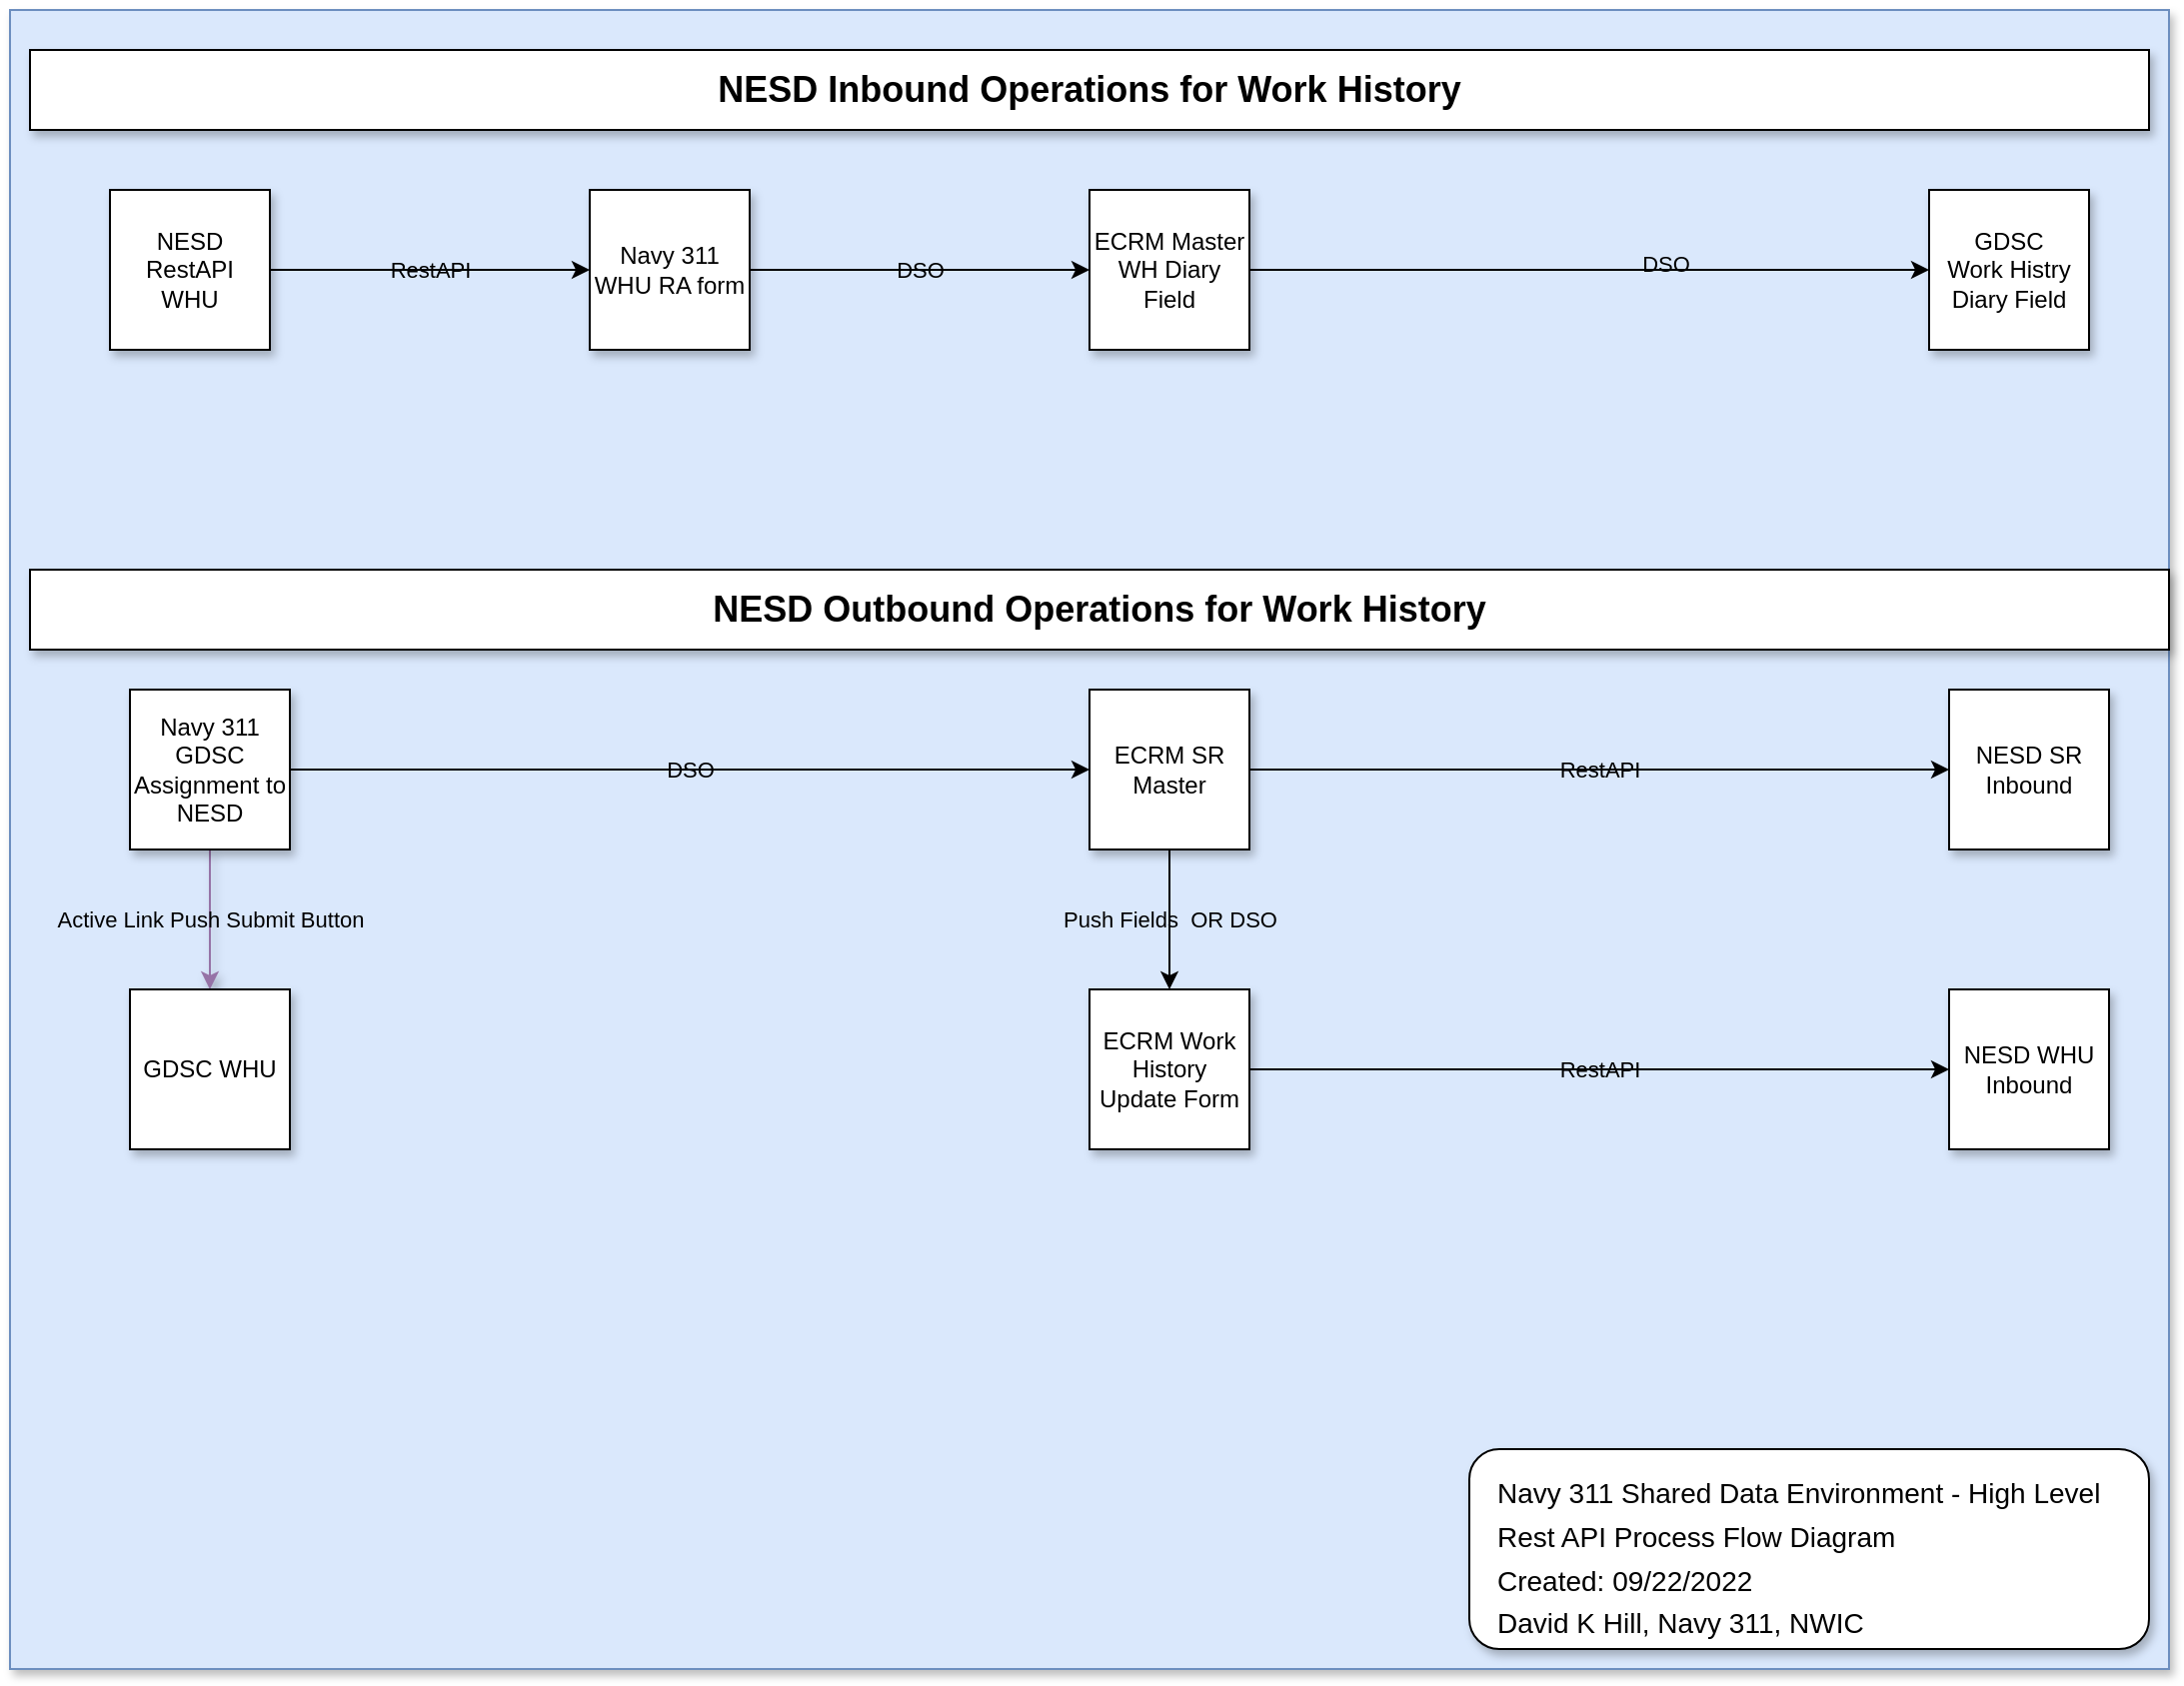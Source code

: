 <mxfile version="20.8.19" type="github" pages="5">
  <diagram name="Overview" id="aF4G5Hs_lMoh60DQ722R">
    <mxGraphModel dx="936" dy="502" grid="1" gridSize="10" guides="1" tooltips="1" connect="1" arrows="1" fold="1" page="1" pageScale="1" pageWidth="1100" pageHeight="850" math="0" shadow="0">
      <root>
        <mxCell id="0" />
        <mxCell id="1" parent="0" />
        <mxCell id="1lb5UFgHKyQ05DryIwbp-26" value="" style="rounded=0;whiteSpace=wrap;html=1;shadow=1;fontSize=14;labelBackgroundColor=#CCCCFF;fillColor=#dae8fc;strokeColor=#6c8ebf;" parent="1" vertex="1">
          <mxGeometry x="10" y="10" width="1080" height="830" as="geometry" />
        </mxCell>
        <mxCell id="9KmsIKsTsXMhggBtWNxH-1" value="&lt;b&gt;&lt;font style=&quot;font-size: 18px;&quot;&gt;NESD Inbound Operations for Work History&lt;/font&gt;&lt;/b&gt;" style="rounded=0;whiteSpace=wrap;html=1;shadow=1;" parent="1" vertex="1">
          <mxGeometry x="20" y="30" width="1060" height="40" as="geometry" />
        </mxCell>
        <mxCell id="1lb5UFgHKyQ05DryIwbp-4" value="RestAPI" style="edgeStyle=orthogonalEdgeStyle;rounded=0;orthogonalLoop=1;jettySize=auto;html=1;labelBackgroundColor=none;" parent="1" source="1lb5UFgHKyQ05DryIwbp-1" target="1lb5UFgHKyQ05DryIwbp-2" edge="1">
          <mxGeometry relative="1" as="geometry" />
        </mxCell>
        <mxCell id="1lb5UFgHKyQ05DryIwbp-1" value="NESD RestAPI&lt;br&gt;WHU" style="whiteSpace=wrap;html=1;aspect=fixed;shadow=1;" parent="1" vertex="1">
          <mxGeometry x="60" y="100" width="80" height="80" as="geometry" />
        </mxCell>
        <mxCell id="1lb5UFgHKyQ05DryIwbp-5" value="DSO" style="edgeStyle=orthogonalEdgeStyle;rounded=0;orthogonalLoop=1;jettySize=auto;html=1;labelBackgroundColor=none;" parent="1" source="1lb5UFgHKyQ05DryIwbp-2" target="1lb5UFgHKyQ05DryIwbp-3" edge="1">
          <mxGeometry relative="1" as="geometry" />
        </mxCell>
        <mxCell id="1lb5UFgHKyQ05DryIwbp-2" value="Navy 311&lt;br&gt;WHU RA form" style="whiteSpace=wrap;html=1;aspect=fixed;shadow=1;" parent="1" vertex="1">
          <mxGeometry x="300" y="100" width="80" height="80" as="geometry" />
        </mxCell>
        <mxCell id="1lb5UFgHKyQ05DryIwbp-10" style="edgeStyle=orthogonalEdgeStyle;rounded=0;orthogonalLoop=1;jettySize=auto;html=1;" parent="1" source="1lb5UFgHKyQ05DryIwbp-3" target="1lb5UFgHKyQ05DryIwbp-9" edge="1">
          <mxGeometry relative="1" as="geometry" />
        </mxCell>
        <mxCell id="1lb5UFgHKyQ05DryIwbp-11" value="DSO" style="edgeLabel;html=1;align=center;verticalAlign=middle;resizable=0;points=[];labelBackgroundColor=none;" parent="1lb5UFgHKyQ05DryIwbp-10" vertex="1" connectable="0">
          <mxGeometry x="0.224" y="3" relative="1" as="geometry">
            <mxPoint as="offset" />
          </mxGeometry>
        </mxCell>
        <mxCell id="1lb5UFgHKyQ05DryIwbp-3" value="ECRM Master WH Diary&lt;br&gt;Field" style="whiteSpace=wrap;html=1;aspect=fixed;shadow=1;" parent="1" vertex="1">
          <mxGeometry x="550" y="100" width="80" height="80" as="geometry" />
        </mxCell>
        <mxCell id="1lb5UFgHKyQ05DryIwbp-6" value="&lt;font style=&quot;font-size: 18px;&quot;&gt;&lt;b style=&quot;&quot;&gt;NESD Outbound Operations for Work History&lt;/b&gt;&lt;/font&gt;" style="rounded=0;whiteSpace=wrap;html=1;shadow=1;" parent="1" vertex="1">
          <mxGeometry x="20" y="290" width="1070" height="40" as="geometry" />
        </mxCell>
        <mxCell id="1lb5UFgHKyQ05DryIwbp-16" value="DSO" style="edgeStyle=orthogonalEdgeStyle;rounded=0;orthogonalLoop=1;jettySize=auto;html=1;labelBackgroundColor=none;" parent="1" source="1lb5UFgHKyQ05DryIwbp-8" target="1lb5UFgHKyQ05DryIwbp-12" edge="1">
          <mxGeometry relative="1" as="geometry" />
        </mxCell>
        <mxCell id="1lb5UFgHKyQ05DryIwbp-23" value="Active Link Push Submit Button" style="edgeStyle=orthogonalEdgeStyle;rounded=0;orthogonalLoop=1;jettySize=auto;html=1;shadow=1;fillColor=#e1d5e7;strokeColor=#9673a6;labelBackgroundColor=none;" parent="1" source="1lb5UFgHKyQ05DryIwbp-8" target="1lb5UFgHKyQ05DryIwbp-22" edge="1">
          <mxGeometry relative="1" as="geometry" />
        </mxCell>
        <mxCell id="1lb5UFgHKyQ05DryIwbp-8" value="Navy 311&lt;br&gt;GDSC&lt;br&gt;Assignment to NESD" style="whiteSpace=wrap;html=1;aspect=fixed;shadow=1;" parent="1" vertex="1">
          <mxGeometry x="70" y="350" width="80" height="80" as="geometry" />
        </mxCell>
        <mxCell id="1lb5UFgHKyQ05DryIwbp-9" value="GDSC&lt;br&gt;Work Histry&lt;br&gt;Diary Field" style="whiteSpace=wrap;html=1;aspect=fixed;shadow=1;" parent="1" vertex="1">
          <mxGeometry x="970" y="100" width="80" height="80" as="geometry" />
        </mxCell>
        <mxCell id="1lb5UFgHKyQ05DryIwbp-14" value="RestAPI" style="edgeStyle=orthogonalEdgeStyle;rounded=0;orthogonalLoop=1;jettySize=auto;html=1;entryX=0;entryY=0.5;entryDx=0;entryDy=0;labelBackgroundColor=none;" parent="1" source="1lb5UFgHKyQ05DryIwbp-12" target="1lb5UFgHKyQ05DryIwbp-13" edge="1">
          <mxGeometry relative="1" as="geometry">
            <mxPoint x="590" y="440" as="targetPoint" />
          </mxGeometry>
        </mxCell>
        <mxCell id="1lb5UFgHKyQ05DryIwbp-19" value="Push Fields&amp;nbsp; OR DSO" style="edgeStyle=orthogonalEdgeStyle;rounded=0;orthogonalLoop=1;jettySize=auto;html=1;entryX=0.5;entryY=0;entryDx=0;entryDy=0;labelBackgroundColor=none;" parent="1" source="1lb5UFgHKyQ05DryIwbp-12" target="1lb5UFgHKyQ05DryIwbp-17" edge="1">
          <mxGeometry relative="1" as="geometry" />
        </mxCell>
        <mxCell id="1lb5UFgHKyQ05DryIwbp-12" value="ECRM SR Master" style="whiteSpace=wrap;html=1;aspect=fixed;shadow=1;" parent="1" vertex="1">
          <mxGeometry x="550" y="350" width="80" height="80" as="geometry" />
        </mxCell>
        <mxCell id="1lb5UFgHKyQ05DryIwbp-13" value="NESD SR Inbound" style="whiteSpace=wrap;html=1;aspect=fixed;shadow=1;" parent="1" vertex="1">
          <mxGeometry x="980" y="350" width="80" height="80" as="geometry" />
        </mxCell>
        <mxCell id="1lb5UFgHKyQ05DryIwbp-21" value="RestAPI" style="edgeStyle=orthogonalEdgeStyle;rounded=0;orthogonalLoop=1;jettySize=auto;html=1;labelBackgroundColor=none;" parent="1" source="1lb5UFgHKyQ05DryIwbp-17" target="1lb5UFgHKyQ05DryIwbp-20" edge="1">
          <mxGeometry relative="1" as="geometry" />
        </mxCell>
        <mxCell id="1lb5UFgHKyQ05DryIwbp-17" value="ECRM Work History Update Form" style="whiteSpace=wrap;html=1;aspect=fixed;shadow=1;" parent="1" vertex="1">
          <mxGeometry x="550" y="500" width="80" height="80" as="geometry" />
        </mxCell>
        <mxCell id="1lb5UFgHKyQ05DryIwbp-20" value="NESD WHU Inbound" style="whiteSpace=wrap;html=1;aspect=fixed;shadow=1;" parent="1" vertex="1">
          <mxGeometry x="980" y="500" width="80" height="80" as="geometry" />
        </mxCell>
        <mxCell id="1lb5UFgHKyQ05DryIwbp-22" value="GDSC WHU" style="whiteSpace=wrap;html=1;aspect=fixed;shadow=1;" parent="1" vertex="1">
          <mxGeometry x="70" y="500" width="80" height="80" as="geometry" />
        </mxCell>
        <mxCell id="1lb5UFgHKyQ05DryIwbp-25" value="&lt;font style=&quot;font-size: 14px;&quot;&gt;Navy 311 Shared Data Environment - High Level&lt;br&gt;Rest API Process Flow Diagram&lt;br&gt;Created: 09/22/2022&lt;br&gt;David K Hill, Navy 311, NWIC&lt;/font&gt;" style="rounded=1;whiteSpace=wrap;html=1;fontSize=18;shadow=1;align=left;spacingTop=7;spacingLeft=12;labelBorderColor=none;" parent="1" vertex="1">
          <mxGeometry x="740" y="730" width="340" height="100" as="geometry" />
        </mxCell>
      </root>
    </mxGraphModel>
  </diagram>
  <diagram id="sC5wA8O8KYdUImDDI3Hu" name="GDSC to NESD SR">
    <mxGraphModel dx="936" dy="502" grid="1" gridSize="10" guides="1" tooltips="1" connect="1" arrows="1" fold="1" page="1" pageScale="1" pageWidth="1100" pageHeight="850" math="0" shadow="0">
      <root>
        <mxCell id="0" />
        <mxCell id="1" parent="0" />
        <mxCell id="j8QyTdGpmIRxtLQ3gYxX-1" value="" style="rounded=0;whiteSpace=wrap;html=1;shadow=1;fontSize=14;labelBackgroundColor=#CCCCFF;fillColor=#dae8fc;strokeColor=#6c8ebf;" vertex="1" parent="1">
          <mxGeometry x="10" y="10" width="1080" height="830" as="geometry" />
        </mxCell>
        <mxCell id="HLRCAyz79IdVhcycPJ9v-1" value="&lt;font style=&quot;font-size: 14px;&quot;&gt;Navy 311 Shared Data Environment - High Level&lt;br&gt;Rest API Process Flow Diagram&lt;br&gt;Created: 09/22/2022&lt;br&gt;David K Hill, Navy 311, NWIC&lt;/font&gt;" style="rounded=1;whiteSpace=wrap;html=1;fontSize=18;fillColor=#f5f5f5;strokeColor=#666666;shadow=1;align=left;spacingTop=7;spacingLeft=12;labelBorderColor=none;fontColor=#333333;" vertex="1" parent="1">
          <mxGeometry x="740" y="730" width="340" height="100" as="geometry" />
        </mxCell>
      </root>
    </mxGraphModel>
  </diagram>
  <diagram id="7bnrIDG-UyBGoTIxkSTi" name="GDSC to NESD WHU">
    <mxGraphModel dx="936" dy="502" grid="1" gridSize="10" guides="1" tooltips="1" connect="1" arrows="1" fold="1" page="1" pageScale="1" pageWidth="1100" pageHeight="850" math="0" shadow="0">
      <root>
        <mxCell id="0" />
        <mxCell id="1" parent="0" />
        <mxCell id="AxfsA7OQwhY_0ePg4ZVv-2" value="" style="rounded=0;whiteSpace=wrap;html=1;shadow=1;fontSize=14;labelBackgroundColor=#CCCCFF;fillColor=#dae8fc;strokeColor=#6c8ebf;" vertex="1" parent="1">
          <mxGeometry x="10" y="10" width="1080" height="830" as="geometry" />
        </mxCell>
        <mxCell id="AxfsA7OQwhY_0ePg4ZVv-1" value="&lt;font style=&quot;font-size: 14px;&quot;&gt;Navy 311 Shared Data Environment - High Level&lt;br&gt;Rest API Process Flow Diagram&lt;br&gt;Created: 09/22/2022&lt;br&gt;David K Hill, Navy 311, NWIC&lt;/font&gt;" style="rounded=1;whiteSpace=wrap;html=1;fontSize=18;fillColor=#f5f5f5;strokeColor=#666666;shadow=1;align=left;spacingTop=7;spacingLeft=12;labelBorderColor=none;fontColor=#333333;" vertex="1" parent="1">
          <mxGeometry x="740" y="730" width="340" height="100" as="geometry" />
        </mxCell>
      </root>
    </mxGraphModel>
  </diagram>
  <diagram name="NESD to GDSC SR" id="O2B5uFYAHmMbei3pe0Dq">
    <mxGraphModel dx="936" dy="502" grid="1" gridSize="10" guides="1" tooltips="1" connect="1" arrows="1" fold="1" page="1" pageScale="1" pageWidth="1100" pageHeight="850" math="0" shadow="0">
      <root>
        <mxCell id="meKWzcMqz4QlfSiUv-CX-0" />
        <mxCell id="meKWzcMqz4QlfSiUv-CX-1" parent="meKWzcMqz4QlfSiUv-CX-0" />
        <mxCell id="LeYCOj-eYN1Rtl0iuyLE-1" value="" style="rounded=0;whiteSpace=wrap;html=1;shadow=1;fontSize=14;labelBackgroundColor=#CCCCFF;fillColor=#dae8fc;strokeColor=#6c8ebf;" vertex="1" parent="meKWzcMqz4QlfSiUv-CX-1">
          <mxGeometry x="10" y="10" width="1080" height="830" as="geometry" />
        </mxCell>
        <mxCell id="LeYCOj-eYN1Rtl0iuyLE-0" value="&lt;font style=&quot;font-size: 14px;&quot;&gt;Navy 311 Shared Data Environment - High Level&lt;br&gt;Rest API Process Flow Diagram&lt;br&gt;Created: 09/22/2022&lt;br&gt;David K Hill, Navy 311, NWIC&lt;/font&gt;" style="rounded=1;whiteSpace=wrap;html=1;fontSize=18;fillColor=#f5f5f5;strokeColor=#666666;shadow=1;align=left;spacingTop=7;spacingLeft=12;labelBorderColor=none;fontColor=#333333;" vertex="1" parent="meKWzcMqz4QlfSiUv-CX-1">
          <mxGeometry x="740" y="730" width="340" height="100" as="geometry" />
        </mxCell>
      </root>
    </mxGraphModel>
  </diagram>
  <diagram name="NESD to GDSC WHU" id="vcmquoF8Qose12GvA6PZ">
    <mxGraphModel dx="936" dy="502" grid="1" gridSize="10" guides="1" tooltips="1" connect="1" arrows="1" fold="1" page="1" pageScale="1" pageWidth="1100" pageHeight="850" math="0" shadow="0">
      <root>
        <mxCell id="NyKm2-rGIAxsFZnfGfpN-0" />
        <mxCell id="NyKm2-rGIAxsFZnfGfpN-1" parent="NyKm2-rGIAxsFZnfGfpN-0" />
        <mxCell id="0f6CJpGm9oxWNxyZTUy3-1" value="" style="rounded=0;whiteSpace=wrap;html=1;shadow=1;fontSize=14;labelBackgroundColor=#CCCCFF;fillColor=#dae8fc;strokeColor=#6c8ebf;aspect=fixed;" vertex="1" parent="NyKm2-rGIAxsFZnfGfpN-1">
          <mxGeometry x="10" y="10" width="1080" height="830" as="geometry" />
        </mxCell>
        <mxCell id="0f6CJpGm9oxWNxyZTUy3-0" value="&lt;font style=&quot;font-size: 14px;&quot;&gt;Navy 311 Shared Data Environment - High Level&lt;br&gt;Rest API Process Flow Diagram&lt;br&gt;Created: 09/22/2022&lt;br&gt;David K Hill, Navy 311, NWIC&lt;/font&gt;" style="rounded=1;whiteSpace=wrap;html=1;fontSize=18;fillColor=#f5f5f5;strokeColor=#666666;shadow=1;align=left;spacingTop=7;spacingLeft=12;labelBorderColor=none;fontColor=#333333;" vertex="1" parent="NyKm2-rGIAxsFZnfGfpN-1">
          <mxGeometry x="740" y="730" width="340" height="100" as="geometry" />
        </mxCell>
      </root>
    </mxGraphModel>
  </diagram>
</mxfile>
